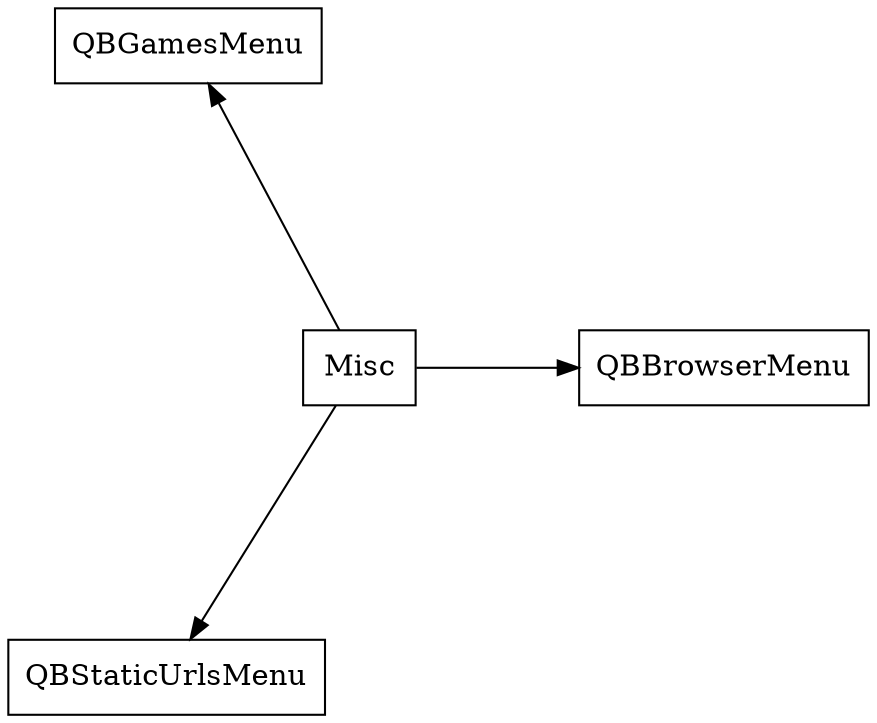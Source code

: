 digraph MiscMenus {
    node [URL="\N.html" shape=box]
    graph [layout="circo"]
    Misc [root=true]
    QBBrowserMenu
    QBGamesMenu
    QBStaticUrlsMenu

    Misc -> QBBrowserMenu
    Misc -> QBGamesMenu
    Misc -> QBStaticUrlsMenu
}
